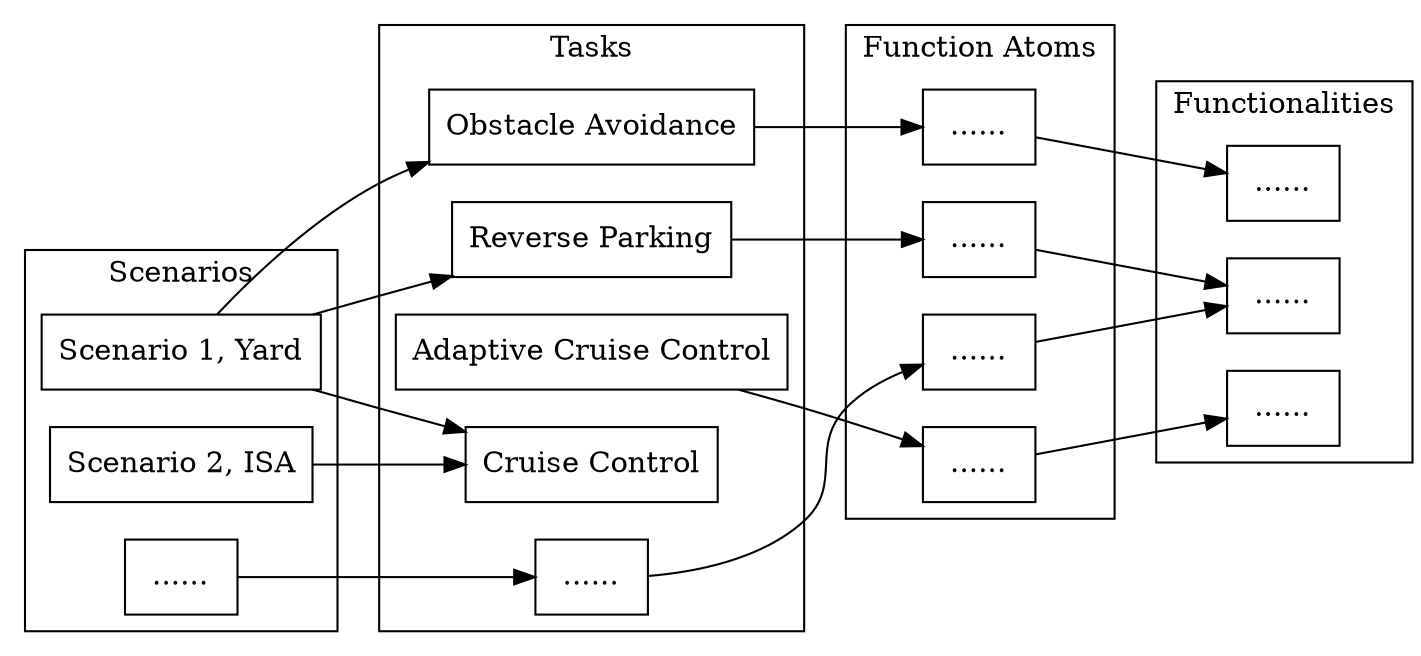 digraph G {
    rankdir=LR;
    node [shape=box];

    subgraph cluster_scenarios {
        label = "Scenarios";
        Scenario1 [label="Scenario 1, Yard"];
        Scenario2 [label="Scenario 2, ISA"];
        PlaceholderScenario [label="......"];
    }

    subgraph cluster_tasks {
        label = "Tasks";
        ReverseParking [label="Reverse Parking"];
        ObstacleAvoidance [label="Obstacle Avoidance"];
        AdaptiveCruiseControl [label="Adaptive Cruise Control"];
        CruiseControl [label="Cruise Control"];
        PlaceholderTask [label="......"];
    }

    subgraph cluster_function_atoms {
        label = "Function Atoms";
        PlaceholderFunctionAtom1 [label="......"];
        PlaceholderFunctionAtom2 [label="......"];
        PlaceholderFunctionAtom3 [label="......"];
        PlaceholderFunctionAtom4 [label="......"];
    }

    subgraph cluster_functionalities {
        label = "Functionalities";
        PlaceholderFunctionality1 [label="......"];
        PlaceholderFunctionality2 [label="......"];
        PlaceholderFunctionality3 [label="......"];
    }

    // Edges between Scenarios and Tasks
    Scenario1 -> ReverseParking;
    Scenario1 -> ObstacleAvoidance;
    Scenario1 -> CruiseControl;
    Scenario2 -> CruiseControl;
    PlaceholderScenario -> PlaceholderTask;

    // Edges between Tasks and Function Atoms
    ReverseParking -> PlaceholderFunctionAtom1;
    ObstacleAvoidance -> PlaceholderFunctionAtom2;
    AdaptiveCruiseControl -> PlaceholderFunctionAtom3;
    PlaceholderTask -> PlaceholderFunctionAtom4;

    // Edges between Function Atoms and Functionalities
    PlaceholderFunctionAtom1 -> PlaceholderFunctionality1;
    PlaceholderFunctionAtom2 -> PlaceholderFunctionality2;
    PlaceholderFunctionAtom3 -> PlaceholderFunctionality3;
    PlaceholderFunctionAtom4 -> PlaceholderFunctionality1;
}

